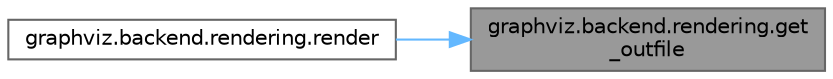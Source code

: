 digraph "graphviz.backend.rendering.get_outfile"
{
 // LATEX_PDF_SIZE
  bgcolor="transparent";
  edge [fontname=Helvetica,fontsize=10,labelfontname=Helvetica,labelfontsize=10];
  node [fontname=Helvetica,fontsize=10,shape=box,height=0.2,width=0.4];
  rankdir="RL";
  Node1 [id="Node000001",label="graphviz.backend.rendering.get\l_outfile",height=0.2,width=0.4,color="gray40", fillcolor="grey60", style="filled", fontcolor="black",tooltip=" "];
  Node1 -> Node2 [id="edge1_Node000001_Node000002",dir="back",color="steelblue1",style="solid",tooltip=" "];
  Node2 [id="Node000002",label="graphviz.backend.rendering.render",height=0.2,width=0.4,color="grey40", fillcolor="white", style="filled",URL="$namespacegraphviz_1_1backend_1_1rendering.html#a65e6253c0efa7ea4d8faf899e6708734",tooltip=" "];
}
